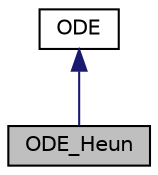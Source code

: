 digraph "ODE_Heun"
{
 // LATEX_PDF_SIZE
  edge [fontname="Helvetica",fontsize="10",labelfontname="Helvetica",labelfontsize="10"];
  node [fontname="Helvetica",fontsize="10",shape=record];
  Node1 [label="ODE_Heun",height=0.2,width=0.4,color="black", fillcolor="grey75", style="filled", fontcolor="black",tooltip="Second order explicit Heun algorithm."];
  Node2 -> Node1 [dir="back",color="midnightblue",fontsize="10",style="solid",fontname="Helvetica"];
  Node2 [label="ODE",height=0.2,width=0.4,color="black", fillcolor="white", style="filled",URL="$class_o_d_e.html",tooltip="Ordinal differencial equation solver."];
}
